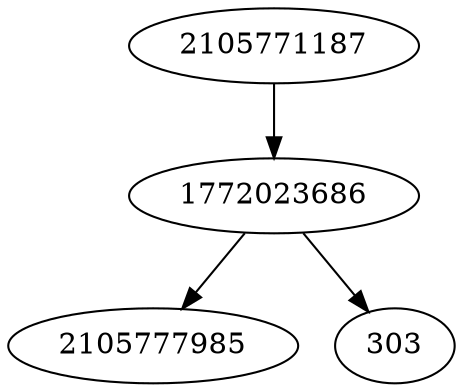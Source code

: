 strict digraph  {
2105777985;
2105771187;
1772023686;
303;
2105771187 -> 1772023686;
1772023686 -> 303;
1772023686 -> 2105777985;
}
